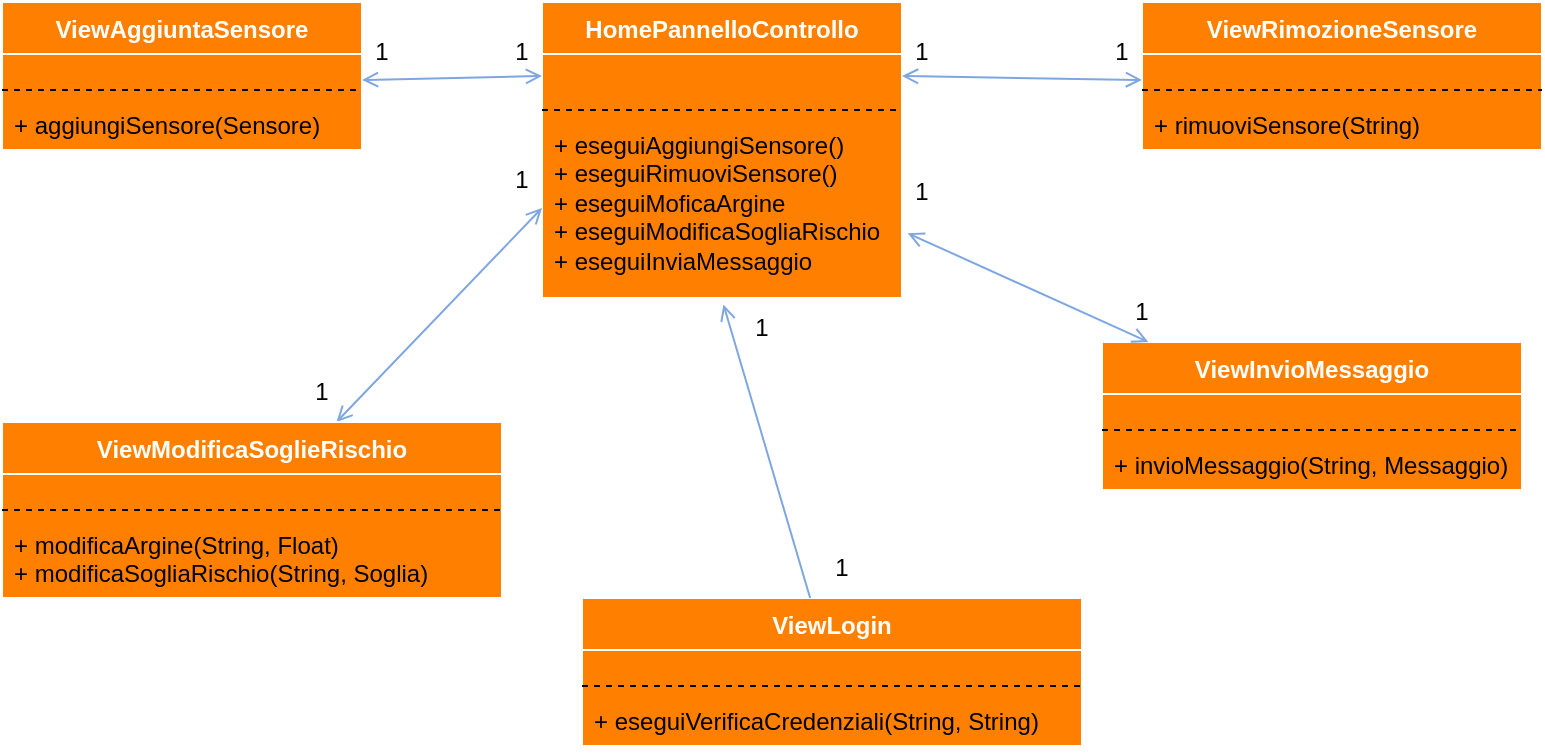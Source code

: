 <mxfile version="27.0.9">
  <diagram name="Pagina-1" id="Enb_NHYIPljoQK3YILnl">
    <mxGraphModel dx="1042" dy="722" grid="1" gridSize="10" guides="1" tooltips="1" connect="1" arrows="1" fold="1" page="1" pageScale="1" pageWidth="827" pageHeight="1169" math="0" shadow="0">
      <root>
        <mxCell id="0" />
        <mxCell id="1" parent="0" />
        <mxCell id="U_TkBsf98qQJ6HE87yjD-1" value="HomePannelloControllo" style="swimlane;fontStyle=1;align=center;verticalAlign=top;childLayout=stackLayout;horizontal=1;startSize=26;horizontalStack=0;resizeParent=1;resizeParentMax=0;resizeLast=0;collapsible=1;marginBottom=0;whiteSpace=wrap;html=1;fillColor=#FF8000;swimlaneFillColor=#FF8000;strokeColor=#FFFFFF;fontColor=#FFFFFF;" parent="1" vertex="1">
          <mxGeometry x="300" y="80" width="180" height="148" as="geometry" />
        </mxCell>
        <mxCell id="JcxWtfivG6VnYUue-_u0-2" style="line;strokeWidth=1;fillColor=none;align=left;verticalAlign=middle;spacingTop=-1;spacingLeft=3;spacingRight=3;rotatable=0;labelPosition=right;points=[];portConstraint=eastwest;strokeColor=none;dashed=1;" parent="U_TkBsf98qQJ6HE87yjD-1" vertex="1">
          <mxGeometry y="26" width="180" height="24" as="geometry" />
        </mxCell>
        <mxCell id="U_TkBsf98qQJ6HE87yjD-3" value="" style="line;strokeWidth=1;fillColor=none;align=left;verticalAlign=middle;spacingTop=-1;spacingLeft=3;spacingRight=3;rotatable=0;labelPosition=right;points=[];portConstraint=eastwest;strokeColor=default;dashed=1;" parent="U_TkBsf98qQJ6HE87yjD-1" vertex="1">
          <mxGeometry y="50" width="180" height="8" as="geometry" />
        </mxCell>
        <mxCell id="U_TkBsf98qQJ6HE87yjD-4" value="+ eseguiAggiungiSensore()&lt;div&gt;+ eseguiRimuoviSensore()&lt;/div&gt;&lt;div&gt;+ eseguiMoficaArgine&lt;/div&gt;&lt;div&gt;+ eseguiModificaSogliaRischio&lt;/div&gt;&lt;div&gt;+ eseguiInviaMessaggio&lt;/div&gt;" style="text;strokeColor=none;fillColor=none;align=left;verticalAlign=top;spacingLeft=4;spacingRight=4;overflow=hidden;rotatable=0;points=[[0,0.5],[1,0.5]];portConstraint=eastwest;whiteSpace=wrap;html=1;" parent="U_TkBsf98qQJ6HE87yjD-1" vertex="1">
          <mxGeometry y="58" width="180" height="90" as="geometry" />
        </mxCell>
        <mxCell id="U_TkBsf98qQJ6HE87yjD-5" value="ViewRimozioneSensore" style="swimlane;fontStyle=1;align=center;verticalAlign=top;childLayout=stackLayout;horizontal=1;startSize=26;horizontalStack=0;resizeParent=1;resizeParentMax=0;resizeLast=0;collapsible=1;marginBottom=0;whiteSpace=wrap;html=1;fillColor=#FF8000;swimlaneFillColor=#FF8000;strokeColor=#FFFFFF;fontColor=#FFFFFF;" parent="1" vertex="1">
          <mxGeometry x="600" y="80" width="200" height="74" as="geometry" />
        </mxCell>
        <mxCell id="JcxWtfivG6VnYUue-_u0-3" style="line;strokeWidth=1;fillColor=none;align=left;verticalAlign=middle;spacingTop=-1;spacingLeft=3;spacingRight=3;rotatable=0;labelPosition=right;points=[];portConstraint=eastwest;strokeColor=none;dashed=1;" parent="U_TkBsf98qQJ6HE87yjD-5" vertex="1">
          <mxGeometry y="26" width="200" height="14" as="geometry" />
        </mxCell>
        <mxCell id="U_TkBsf98qQJ6HE87yjD-7" value="" style="line;strokeWidth=1;fillColor=none;align=left;verticalAlign=middle;spacingTop=-1;spacingLeft=3;spacingRight=3;rotatable=0;labelPosition=right;points=[];portConstraint=eastwest;strokeColor=default;dashed=1;" parent="U_TkBsf98qQJ6HE87yjD-5" vertex="1">
          <mxGeometry y="40" width="200" height="8" as="geometry" />
        </mxCell>
        <mxCell id="U_TkBsf98qQJ6HE87yjD-8" value="+ rimuoviSensore(String)" style="text;strokeColor=none;fillColor=none;align=left;verticalAlign=top;spacingLeft=4;spacingRight=4;overflow=hidden;rotatable=0;points=[[0,0.5],[1,0.5]];portConstraint=eastwest;whiteSpace=wrap;html=1;" parent="U_TkBsf98qQJ6HE87yjD-5" vertex="1">
          <mxGeometry y="48" width="200" height="26" as="geometry" />
        </mxCell>
        <mxCell id="U_TkBsf98qQJ6HE87yjD-9" value="ViewAggiuntaSensore" style="swimlane;fontStyle=1;align=center;verticalAlign=top;childLayout=stackLayout;horizontal=1;startSize=26;horizontalStack=0;resizeParent=1;resizeParentMax=0;resizeLast=0;collapsible=1;marginBottom=0;whiteSpace=wrap;html=1;fillColor=#FF8000;swimlaneFillColor=#FF8000;strokeColor=#FFFFFF;fontColor=#FFFFFF;" parent="1" vertex="1">
          <mxGeometry x="30" y="80" width="180" height="74" as="geometry" />
        </mxCell>
        <mxCell id="JcxWtfivG6VnYUue-_u0-1" style="line;strokeWidth=1;fillColor=none;align=left;verticalAlign=middle;spacingTop=-1;spacingLeft=3;spacingRight=3;rotatable=0;labelPosition=right;points=[];portConstraint=eastwest;strokeColor=none;" parent="U_TkBsf98qQJ6HE87yjD-9" vertex="1">
          <mxGeometry y="26" width="180" height="14" as="geometry" />
        </mxCell>
        <mxCell id="U_TkBsf98qQJ6HE87yjD-11" value="" style="line;strokeWidth=1;fillColor=none;align=left;verticalAlign=middle;spacingTop=-1;spacingLeft=3;spacingRight=3;rotatable=0;labelPosition=right;points=[];portConstraint=eastwest;strokeColor=default;dashed=1;" parent="U_TkBsf98qQJ6HE87yjD-9" vertex="1">
          <mxGeometry y="40" width="180" height="8" as="geometry" />
        </mxCell>
        <mxCell id="U_TkBsf98qQJ6HE87yjD-12" value="+ aggiungiSensore(Sensore)" style="text;strokeColor=none;fillColor=none;align=left;verticalAlign=top;spacingLeft=4;spacingRight=4;overflow=hidden;rotatable=0;points=[[0,0.5],[1,0.5]];portConstraint=eastwest;whiteSpace=wrap;html=1;" parent="U_TkBsf98qQJ6HE87yjD-9" vertex="1">
          <mxGeometry y="48" width="180" height="26" as="geometry" />
        </mxCell>
        <mxCell id="U_TkBsf98qQJ6HE87yjD-22" style="rounded=0;orthogonalLoop=1;jettySize=auto;html=1;entryX=0;entryY=0.5;entryDx=0;entryDy=0;endArrow=open;endFill=0;startArrow=open;startFill=0;strokeColor=#7EA6E0;" parent="1" source="U_TkBsf98qQJ6HE87yjD-13" target="U_TkBsf98qQJ6HE87yjD-4" edge="1">
          <mxGeometry relative="1" as="geometry" />
        </mxCell>
        <mxCell id="U_TkBsf98qQJ6HE87yjD-13" value="ViewModificaSoglieRischio" style="swimlane;fontStyle=1;align=center;verticalAlign=top;childLayout=stackLayout;horizontal=1;startSize=26;horizontalStack=0;resizeParent=1;resizeParentMax=0;resizeLast=0;collapsible=1;marginBottom=0;whiteSpace=wrap;html=1;fillColor=#FF8000;swimlaneFillColor=#FF8000;strokeColor=#FFFFFF;fontColor=#FFFFFF;" parent="1" vertex="1">
          <mxGeometry x="30" y="290" width="250" height="88" as="geometry" />
        </mxCell>
        <mxCell id="JcxWtfivG6VnYUue-_u0-4" style="line;strokeWidth=1;fillColor=none;align=left;verticalAlign=middle;spacingTop=-1;spacingLeft=3;spacingRight=3;rotatable=0;labelPosition=right;points=[];portConstraint=eastwest;strokeColor=none;dashed=1;" parent="U_TkBsf98qQJ6HE87yjD-13" vertex="1">
          <mxGeometry y="26" width="250" height="14" as="geometry" />
        </mxCell>
        <mxCell id="U_TkBsf98qQJ6HE87yjD-15" value="" style="line;strokeWidth=1;fillColor=none;align=left;verticalAlign=middle;spacingTop=-1;spacingLeft=3;spacingRight=3;rotatable=0;labelPosition=right;points=[];portConstraint=eastwest;strokeColor=default;dashed=1;" parent="U_TkBsf98qQJ6HE87yjD-13" vertex="1">
          <mxGeometry y="40" width="250" height="8" as="geometry" />
        </mxCell>
        <mxCell id="U_TkBsf98qQJ6HE87yjD-16" value="+ modificaArgine(String, Float)&lt;div&gt;+&amp;nbsp;&lt;span style=&quot;background-color: transparent; color: light-dark(rgb(0, 0, 0), rgb(255, 255, 255));&quot;&gt;modificaSogliaRischio(String, Soglia)&lt;/span&gt;&lt;/div&gt;" style="text;strokeColor=none;fillColor=none;align=left;verticalAlign=top;spacingLeft=4;spacingRight=4;overflow=hidden;rotatable=0;points=[[0,0.5],[1,0.5]];portConstraint=eastwest;whiteSpace=wrap;html=1;" parent="U_TkBsf98qQJ6HE87yjD-13" vertex="1">
          <mxGeometry y="48" width="250" height="40" as="geometry" />
        </mxCell>
        <mxCell id="U_TkBsf98qQJ6HE87yjD-17" value="ViewInvioMessaggio" style="swimlane;fontStyle=1;align=center;verticalAlign=top;childLayout=stackLayout;horizontal=1;startSize=26;horizontalStack=0;resizeParent=1;resizeParentMax=0;resizeLast=0;collapsible=1;marginBottom=0;whiteSpace=wrap;html=1;fillColor=#FF8000;swimlaneFillColor=#FF8000;strokeColor=#FFFFFF;fontColor=#FFFFFF;" parent="1" vertex="1">
          <mxGeometry x="580" y="250" width="210" height="74" as="geometry" />
        </mxCell>
        <mxCell id="U_TkBsf98qQJ6HE87yjD-19" value="" style="line;strokeWidth=1;fillColor=none;align=left;verticalAlign=middle;spacingTop=-1;spacingLeft=3;spacingRight=3;rotatable=0;labelPosition=right;points=[];portConstraint=eastwest;strokeColor=none;dashed=1;" parent="U_TkBsf98qQJ6HE87yjD-17" vertex="1">
          <mxGeometry y="26" width="210" height="14" as="geometry" />
        </mxCell>
        <mxCell id="JcxWtfivG6VnYUue-_u0-5" style="line;strokeWidth=1;fillColor=none;align=left;verticalAlign=middle;spacingTop=-1;spacingLeft=3;spacingRight=3;rotatable=0;labelPosition=right;points=[];portConstraint=eastwest;strokeColor=default;dashed=1;" parent="U_TkBsf98qQJ6HE87yjD-17" vertex="1">
          <mxGeometry y="40" width="210" height="8" as="geometry" />
        </mxCell>
        <mxCell id="U_TkBsf98qQJ6HE87yjD-20" value="+ invioMessaggio(String, Messaggio)" style="text;strokeColor=none;fillColor=none;align=left;verticalAlign=top;spacingLeft=4;spacingRight=4;overflow=hidden;rotatable=0;points=[[0,0.5],[1,0.5]];portConstraint=eastwest;whiteSpace=wrap;html=1;" parent="U_TkBsf98qQJ6HE87yjD-17" vertex="1">
          <mxGeometry y="48" width="210" height="26" as="geometry" />
        </mxCell>
        <mxCell id="U_TkBsf98qQJ6HE87yjD-21" style="rounded=0;orthogonalLoop=1;jettySize=auto;html=1;strokeColor=#7EA6E0;startArrow=open;startFill=0;strokeWidth=1;fillColor=#0050ef;endArrow=open;endFill=0;entryX=0;entryY=0.25;entryDx=0;entryDy=0;" parent="1" target="U_TkBsf98qQJ6HE87yjD-1" edge="1">
          <mxGeometry relative="1" as="geometry">
            <mxPoint x="210" y="119" as="sourcePoint" />
            <mxPoint x="260" y="110" as="targetPoint" />
          </mxGeometry>
        </mxCell>
        <mxCell id="U_TkBsf98qQJ6HE87yjD-23" style="rounded=0;orthogonalLoop=1;jettySize=auto;html=1;entryX=1.016;entryY=0.64;entryDx=0;entryDy=0;entryPerimeter=0;endArrow=open;endFill=0;startArrow=open;startFill=0;strokeColor=#7EA6E0;" parent="1" source="U_TkBsf98qQJ6HE87yjD-17" target="U_TkBsf98qQJ6HE87yjD-4" edge="1">
          <mxGeometry relative="1" as="geometry" />
        </mxCell>
        <mxCell id="U_TkBsf98qQJ6HE87yjD-24" style="rounded=0;orthogonalLoop=1;jettySize=auto;html=1;endArrow=open;endFill=0;startArrow=open;startFill=0;entryX=1;entryY=0.25;entryDx=0;entryDy=0;strokeColor=#7EA6E0;" parent="1" target="U_TkBsf98qQJ6HE87yjD-1" edge="1">
          <mxGeometry relative="1" as="geometry">
            <mxPoint x="600" y="119" as="sourcePoint" />
            <mxPoint x="520" y="130" as="targetPoint" />
          </mxGeometry>
        </mxCell>
        <mxCell id="h6MYKrDmkW1CKCG0S7vn-1" value="ViewLogin" style="swimlane;fontStyle=1;align=center;verticalAlign=top;childLayout=stackLayout;horizontal=1;startSize=26;horizontalStack=0;resizeParent=1;resizeParentMax=0;resizeLast=0;collapsible=1;marginBottom=0;whiteSpace=wrap;html=1;fillColor=#FF8000;swimlaneFillColor=#FF8000;strokeColor=#FFFFFF;fontColor=#FFFFFF;" parent="1" vertex="1">
          <mxGeometry x="320" y="378" width="250" height="74" as="geometry" />
        </mxCell>
        <mxCell id="h6MYKrDmkW1CKCG0S7vn-2" value="" style="line;strokeWidth=1;fillColor=none;align=left;verticalAlign=middle;spacingTop=-1;spacingLeft=3;spacingRight=3;rotatable=0;labelPosition=right;points=[];portConstraint=eastwest;strokeColor=none;dashed=1;" parent="h6MYKrDmkW1CKCG0S7vn-1" vertex="1">
          <mxGeometry y="26" width="250" height="14" as="geometry" />
        </mxCell>
        <mxCell id="h6MYKrDmkW1CKCG0S7vn-3" style="line;strokeWidth=1;fillColor=none;align=left;verticalAlign=middle;spacingTop=-1;spacingLeft=3;spacingRight=3;rotatable=0;labelPosition=right;points=[];portConstraint=eastwest;strokeColor=default;dashed=1;" parent="h6MYKrDmkW1CKCG0S7vn-1" vertex="1">
          <mxGeometry y="40" width="250" height="8" as="geometry" />
        </mxCell>
        <mxCell id="h6MYKrDmkW1CKCG0S7vn-4" value="+ eseguiVerificaCredenziali(String, String)" style="text;strokeColor=none;fillColor=none;align=left;verticalAlign=top;spacingLeft=4;spacingRight=4;overflow=hidden;rotatable=0;points=[[0,0.5],[1,0.5]];portConstraint=eastwest;whiteSpace=wrap;html=1;" parent="h6MYKrDmkW1CKCG0S7vn-1" vertex="1">
          <mxGeometry y="48" width="250" height="26" as="geometry" />
        </mxCell>
        <mxCell id="h6MYKrDmkW1CKCG0S7vn-5" style="rounded=0;orthogonalLoop=1;jettySize=auto;html=1;entryX=0.504;entryY=1.036;entryDx=0;entryDy=0;entryPerimeter=0;strokeColor=#7EA6E0;endArrow=open;endFill=0;" parent="1" source="h6MYKrDmkW1CKCG0S7vn-1" target="U_TkBsf98qQJ6HE87yjD-4" edge="1">
          <mxGeometry relative="1" as="geometry" />
        </mxCell>
        <mxCell id="TVQ3cm16Ux-w6JPDzSdk-1" value="1" style="text;strokeColor=none;align=center;fillColor=none;html=1;verticalAlign=middle;whiteSpace=wrap;rounded=0;" vertex="1" parent="1">
          <mxGeometry x="260" y="90" width="60" height="30" as="geometry" />
        </mxCell>
        <mxCell id="TVQ3cm16Ux-w6JPDzSdk-2" value="1" style="text;strokeColor=none;align=center;fillColor=none;html=1;verticalAlign=middle;whiteSpace=wrap;rounded=0;" vertex="1" parent="1">
          <mxGeometry x="190" y="90" width="60" height="30" as="geometry" />
        </mxCell>
        <mxCell id="TVQ3cm16Ux-w6JPDzSdk-3" value="1" style="text;strokeColor=none;align=center;fillColor=none;html=1;verticalAlign=middle;whiteSpace=wrap;rounded=0;" vertex="1" parent="1">
          <mxGeometry x="460" y="90" width="60" height="30" as="geometry" />
        </mxCell>
        <mxCell id="TVQ3cm16Ux-w6JPDzSdk-4" value="1" style="text;strokeColor=none;align=center;fillColor=none;html=1;verticalAlign=middle;whiteSpace=wrap;rounded=0;" vertex="1" parent="1">
          <mxGeometry x="560" y="90" width="60" height="30" as="geometry" />
        </mxCell>
        <mxCell id="TVQ3cm16Ux-w6JPDzSdk-5" value="1" style="text;strokeColor=none;align=center;fillColor=none;html=1;verticalAlign=middle;whiteSpace=wrap;rounded=0;" vertex="1" parent="1">
          <mxGeometry x="460" y="160" width="60" height="30" as="geometry" />
        </mxCell>
        <mxCell id="TVQ3cm16Ux-w6JPDzSdk-6" value="1" style="text;strokeColor=none;align=center;fillColor=none;html=1;verticalAlign=middle;whiteSpace=wrap;rounded=0;" vertex="1" parent="1">
          <mxGeometry x="570" y="220" width="60" height="30" as="geometry" />
        </mxCell>
        <mxCell id="TVQ3cm16Ux-w6JPDzSdk-7" value="1" style="text;strokeColor=none;align=center;fillColor=none;html=1;verticalAlign=middle;whiteSpace=wrap;rounded=0;" vertex="1" parent="1">
          <mxGeometry x="380" y="228" width="60" height="30" as="geometry" />
        </mxCell>
        <mxCell id="TVQ3cm16Ux-w6JPDzSdk-8" value="1" style="text;strokeColor=none;align=center;fillColor=none;html=1;verticalAlign=middle;whiteSpace=wrap;rounded=0;" vertex="1" parent="1">
          <mxGeometry x="420" y="348" width="60" height="30" as="geometry" />
        </mxCell>
        <mxCell id="TVQ3cm16Ux-w6JPDzSdk-9" value="1" style="text;strokeColor=none;align=center;fillColor=none;html=1;verticalAlign=middle;whiteSpace=wrap;rounded=0;" vertex="1" parent="1">
          <mxGeometry x="160" y="260" width="60" height="30" as="geometry" />
        </mxCell>
        <mxCell id="TVQ3cm16Ux-w6JPDzSdk-10" value="1" style="text;strokeColor=none;align=center;fillColor=none;html=1;verticalAlign=middle;whiteSpace=wrap;rounded=0;" vertex="1" parent="1">
          <mxGeometry x="260" y="154" width="60" height="30" as="geometry" />
        </mxCell>
      </root>
    </mxGraphModel>
  </diagram>
</mxfile>
